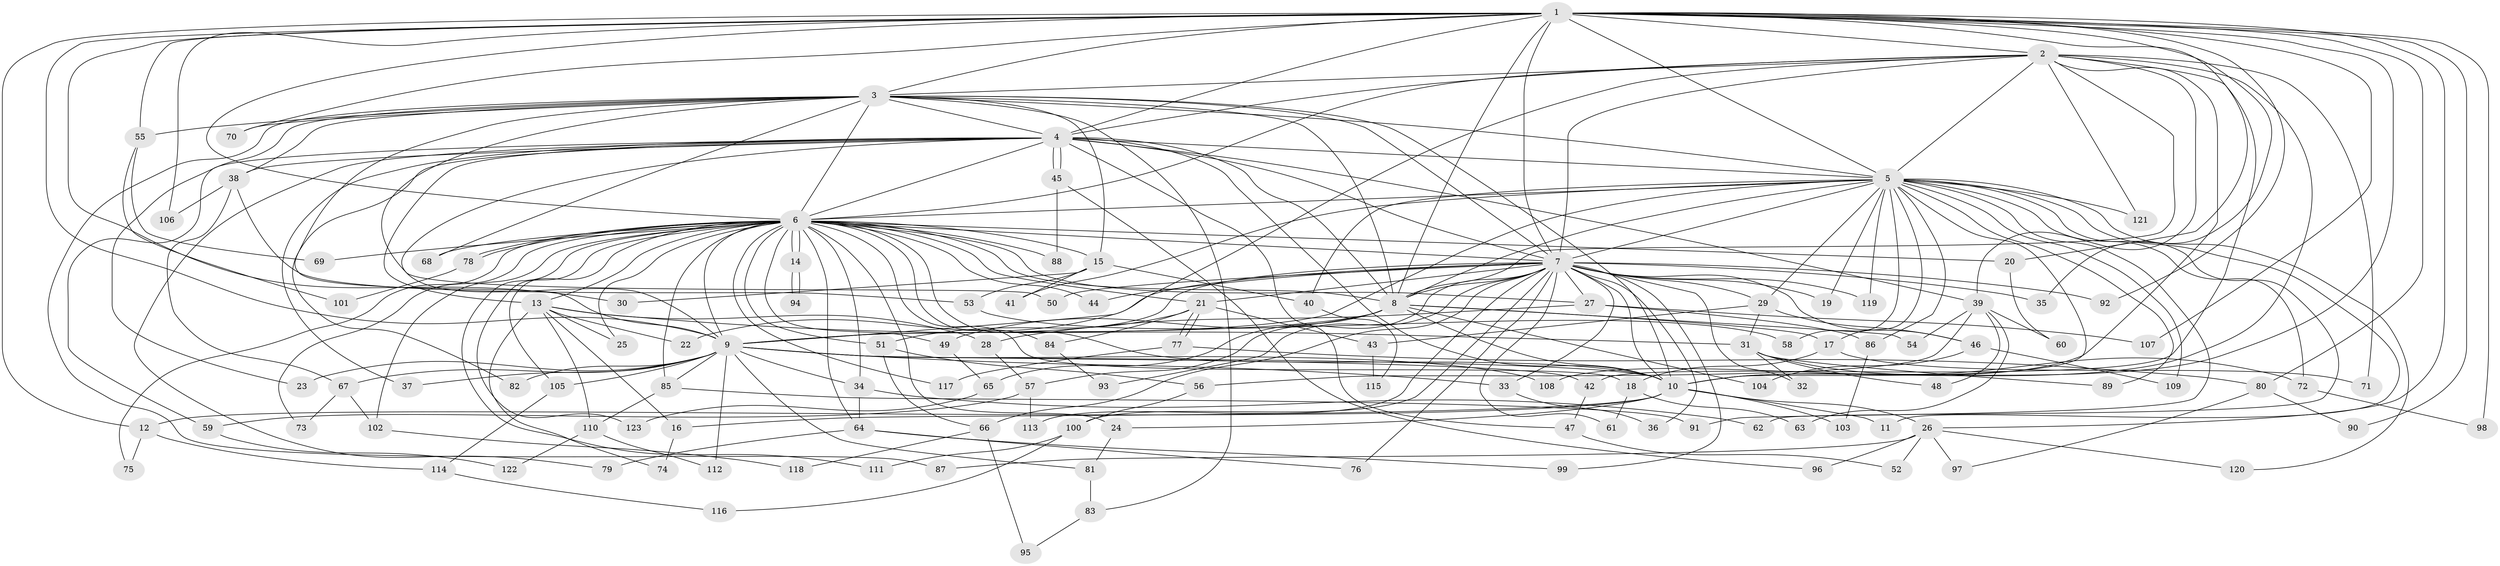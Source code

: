 // coarse degree distribution, {28: 0.011627906976744186, 31: 0.011627906976744186, 11: 0.011627906976744186, 20: 0.011627906976744186, 24: 0.011627906976744186, 2: 0.46511627906976744, 3: 0.2441860465116279, 4: 0.05813953488372093, 1: 0.05813953488372093, 7: 0.023255813953488372, 5: 0.06976744186046512, 6: 0.023255813953488372}
// Generated by graph-tools (version 1.1) at 2025/49/03/04/25 21:49:06]
// undirected, 123 vertices, 271 edges
graph export_dot {
graph [start="1"]
  node [color=gray90,style=filled];
  1;
  2;
  3;
  4;
  5;
  6;
  7;
  8;
  9;
  10;
  11;
  12;
  13;
  14;
  15;
  16;
  17;
  18;
  19;
  20;
  21;
  22;
  23;
  24;
  25;
  26;
  27;
  28;
  29;
  30;
  31;
  32;
  33;
  34;
  35;
  36;
  37;
  38;
  39;
  40;
  41;
  42;
  43;
  44;
  45;
  46;
  47;
  48;
  49;
  50;
  51;
  52;
  53;
  54;
  55;
  56;
  57;
  58;
  59;
  60;
  61;
  62;
  63;
  64;
  65;
  66;
  67;
  68;
  69;
  70;
  71;
  72;
  73;
  74;
  75;
  76;
  77;
  78;
  79;
  80;
  81;
  82;
  83;
  84;
  85;
  86;
  87;
  88;
  89;
  90;
  91;
  92;
  93;
  94;
  95;
  96;
  97;
  98;
  99;
  100;
  101;
  102;
  103;
  104;
  105;
  106;
  107;
  108;
  109;
  110;
  111;
  112;
  113;
  114;
  115;
  116;
  117;
  118;
  119;
  120;
  121;
  122;
  123;
  1 -- 2;
  1 -- 3;
  1 -- 4;
  1 -- 5;
  1 -- 6;
  1 -- 7;
  1 -- 8;
  1 -- 9;
  1 -- 10;
  1 -- 12;
  1 -- 20;
  1 -- 26;
  1 -- 30;
  1 -- 35;
  1 -- 55;
  1 -- 70;
  1 -- 80;
  1 -- 90;
  1 -- 92;
  1 -- 98;
  1 -- 106;
  1 -- 107;
  2 -- 3;
  2 -- 4;
  2 -- 5;
  2 -- 6;
  2 -- 7;
  2 -- 8;
  2 -- 9;
  2 -- 10;
  2 -- 39;
  2 -- 42;
  2 -- 71;
  2 -- 108;
  2 -- 121;
  3 -- 4;
  3 -- 5;
  3 -- 6;
  3 -- 7;
  3 -- 8;
  3 -- 9;
  3 -- 10;
  3 -- 15;
  3 -- 23;
  3 -- 38;
  3 -- 50;
  3 -- 55;
  3 -- 68;
  3 -- 70;
  3 -- 83;
  3 -- 87;
  4 -- 5;
  4 -- 6;
  4 -- 7;
  4 -- 8;
  4 -- 9;
  4 -- 10;
  4 -- 13;
  4 -- 37;
  4 -- 38;
  4 -- 39;
  4 -- 45;
  4 -- 45;
  4 -- 47;
  4 -- 59;
  4 -- 79;
  4 -- 82;
  5 -- 6;
  5 -- 7;
  5 -- 8;
  5 -- 9;
  5 -- 10;
  5 -- 11;
  5 -- 17;
  5 -- 19;
  5 -- 29;
  5 -- 40;
  5 -- 41;
  5 -- 58;
  5 -- 62;
  5 -- 72;
  5 -- 86;
  5 -- 89;
  5 -- 91;
  5 -- 109;
  5 -- 119;
  5 -- 120;
  5 -- 121;
  6 -- 7;
  6 -- 8;
  6 -- 9;
  6 -- 10;
  6 -- 13;
  6 -- 14;
  6 -- 14;
  6 -- 15;
  6 -- 18;
  6 -- 20;
  6 -- 21;
  6 -- 24;
  6 -- 25;
  6 -- 27;
  6 -- 34;
  6 -- 44;
  6 -- 49;
  6 -- 51;
  6 -- 64;
  6 -- 68;
  6 -- 69;
  6 -- 73;
  6 -- 75;
  6 -- 78;
  6 -- 78;
  6 -- 84;
  6 -- 85;
  6 -- 88;
  6 -- 102;
  6 -- 105;
  6 -- 111;
  6 -- 117;
  6 -- 123;
  7 -- 8;
  7 -- 9;
  7 -- 10;
  7 -- 19;
  7 -- 21;
  7 -- 22;
  7 -- 27;
  7 -- 29;
  7 -- 32;
  7 -- 33;
  7 -- 35;
  7 -- 36;
  7 -- 44;
  7 -- 46;
  7 -- 50;
  7 -- 57;
  7 -- 61;
  7 -- 66;
  7 -- 76;
  7 -- 92;
  7 -- 93;
  7 -- 99;
  7 -- 100;
  7 -- 113;
  7 -- 119;
  8 -- 9;
  8 -- 10;
  8 -- 17;
  8 -- 49;
  8 -- 54;
  8 -- 65;
  8 -- 104;
  9 -- 10;
  9 -- 23;
  9 -- 33;
  9 -- 34;
  9 -- 37;
  9 -- 42;
  9 -- 67;
  9 -- 81;
  9 -- 82;
  9 -- 85;
  9 -- 105;
  9 -- 108;
  9 -- 112;
  10 -- 11;
  10 -- 12;
  10 -- 16;
  10 -- 24;
  10 -- 26;
  10 -- 103;
  12 -- 75;
  12 -- 114;
  13 -- 16;
  13 -- 22;
  13 -- 25;
  13 -- 28;
  13 -- 31;
  13 -- 74;
  13 -- 110;
  14 -- 94;
  14 -- 94;
  15 -- 30;
  15 -- 40;
  15 -- 41;
  15 -- 53;
  16 -- 74;
  17 -- 18;
  17 -- 71;
  18 -- 61;
  18 -- 63;
  20 -- 60;
  21 -- 43;
  21 -- 51;
  21 -- 77;
  21 -- 77;
  21 -- 84;
  24 -- 81;
  26 -- 52;
  26 -- 87;
  26 -- 96;
  26 -- 97;
  26 -- 120;
  27 -- 28;
  27 -- 86;
  27 -- 107;
  28 -- 57;
  29 -- 31;
  29 -- 43;
  29 -- 46;
  31 -- 32;
  31 -- 48;
  31 -- 72;
  31 -- 89;
  33 -- 36;
  34 -- 62;
  34 -- 64;
  38 -- 53;
  38 -- 67;
  38 -- 106;
  39 -- 48;
  39 -- 54;
  39 -- 56;
  39 -- 60;
  39 -- 63;
  40 -- 115;
  42 -- 47;
  43 -- 115;
  45 -- 88;
  45 -- 96;
  46 -- 104;
  46 -- 109;
  47 -- 52;
  49 -- 65;
  51 -- 56;
  51 -- 66;
  53 -- 58;
  55 -- 69;
  55 -- 101;
  56 -- 100;
  57 -- 59;
  57 -- 113;
  59 -- 122;
  64 -- 76;
  64 -- 79;
  64 -- 99;
  65 -- 123;
  66 -- 95;
  66 -- 118;
  67 -- 73;
  67 -- 102;
  72 -- 98;
  77 -- 80;
  77 -- 117;
  78 -- 101;
  80 -- 90;
  80 -- 97;
  81 -- 83;
  83 -- 95;
  84 -- 93;
  85 -- 91;
  85 -- 110;
  86 -- 103;
  100 -- 111;
  100 -- 116;
  102 -- 118;
  105 -- 114;
  110 -- 112;
  110 -- 122;
  114 -- 116;
}
